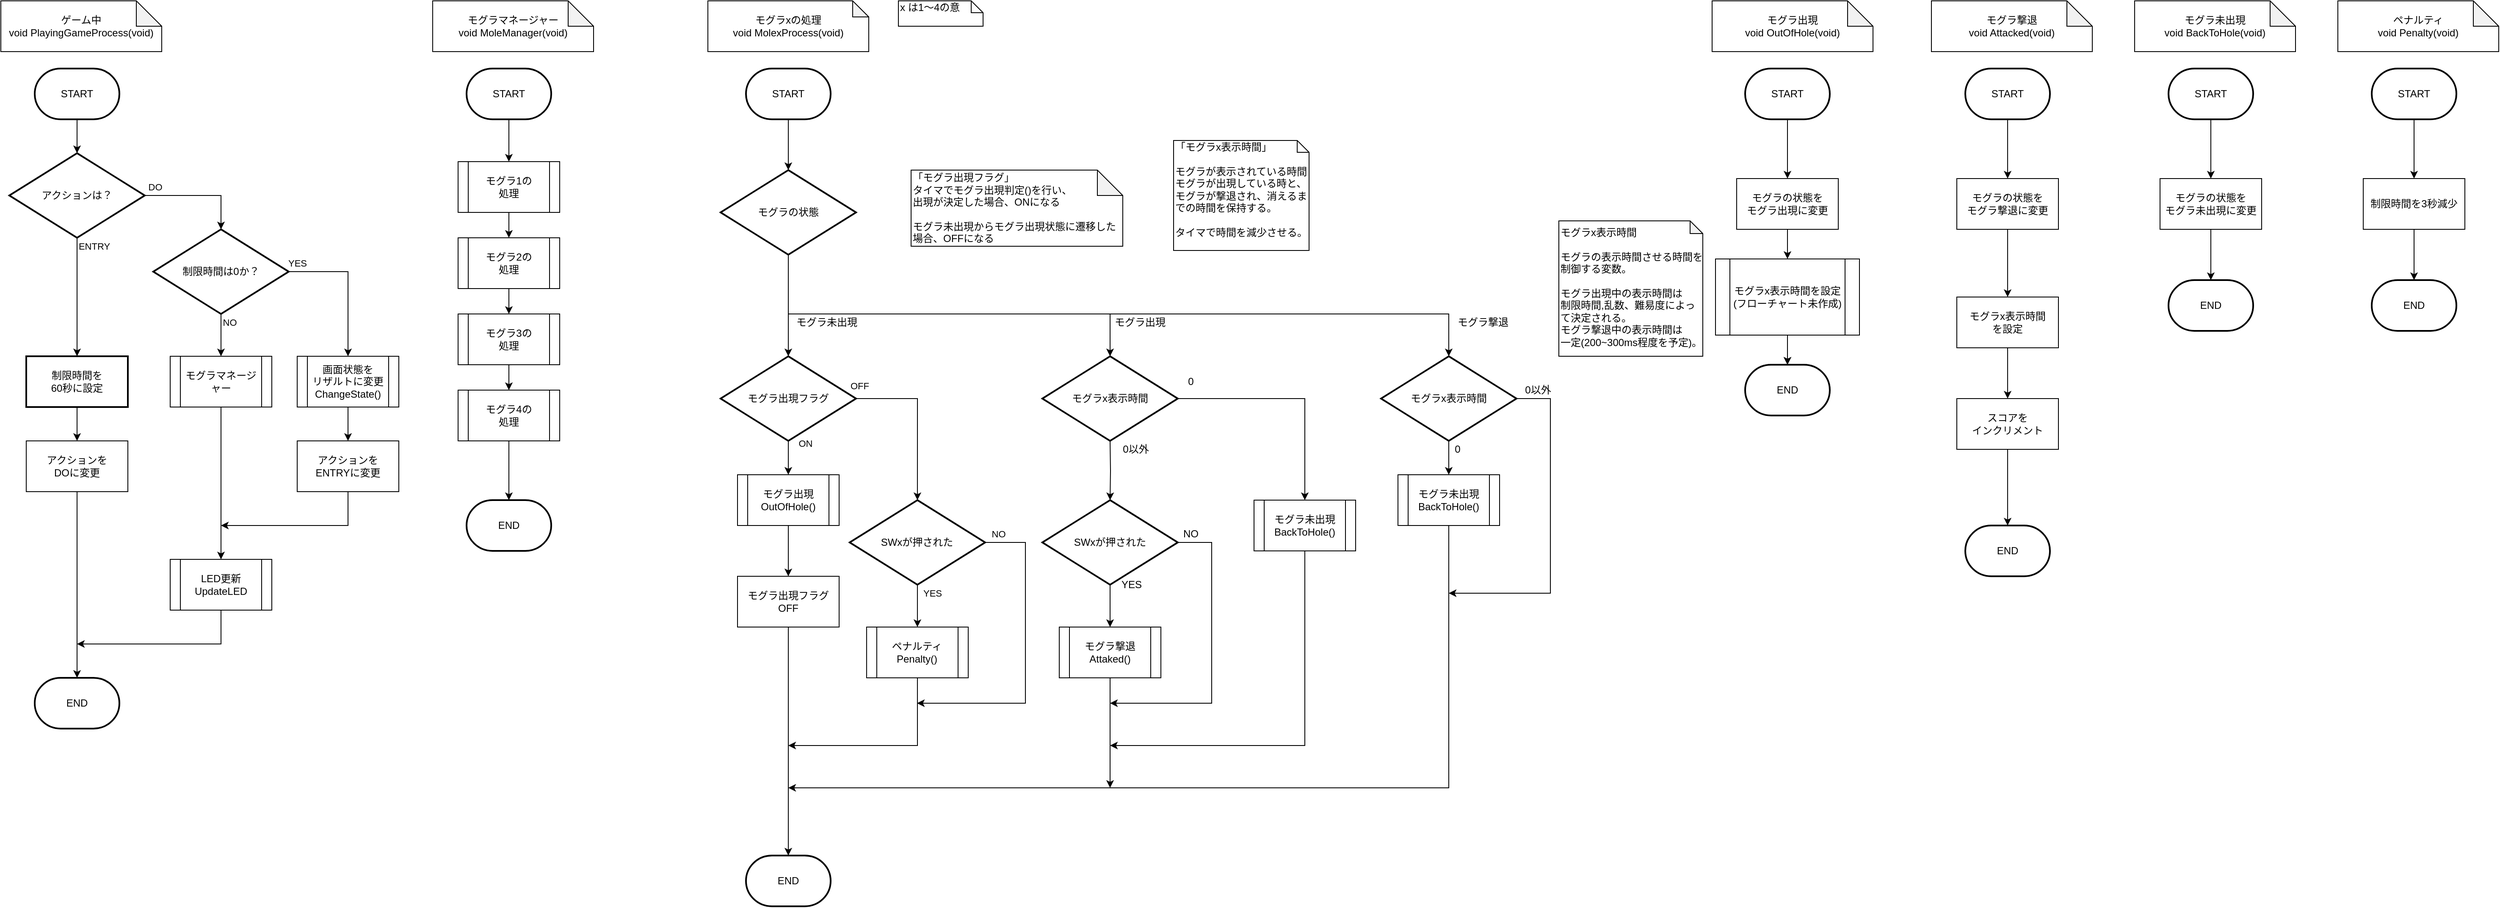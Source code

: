 <mxfile version="13.5.1" type="device"><diagram id="Jz8WmNW_6wW-UNlngzUz" name="ゲーム中"><mxGraphModel dx="-954" dy="813" grid="1" gridSize="10" guides="1" tooltips="1" connect="1" arrows="1" fold="1" page="1" pageScale="1" pageWidth="827" pageHeight="1169" math="0" shadow="0"><root><mxCell id="Q7MPXE8KZ0n_nUwNNOOu-0"/><mxCell id="Q7MPXE8KZ0n_nUwNNOOu-1" parent="Q7MPXE8KZ0n_nUwNNOOu-0"/><mxCell id="7_BqUnXYBB3FBYRpKS5u-1" value="" style="edgeStyle=orthogonalEdgeStyle;rounded=0;orthogonalLoop=1;jettySize=auto;html=1;" parent="Q7MPXE8KZ0n_nUwNNOOu-1" source="Q7MPXE8KZ0n_nUwNNOOu-24" target="7_BqUnXYBB3FBYRpKS5u-0" edge="1"><mxGeometry relative="1" as="geometry"/></mxCell><mxCell id="Q7MPXE8KZ0n_nUwNNOOu-24" value="START" style="strokeWidth=2;html=1;shape=mxgraph.flowchart.terminator;whiteSpace=wrap;" parent="Q7MPXE8KZ0n_nUwNNOOu-1" vertex="1"><mxGeometry x="1750" y="120" width="100" height="60" as="geometry"/></mxCell><mxCell id="Q7MPXE8KZ0n_nUwNNOOu-25" value="ゲーム中&lt;br&gt;void PlayingGameProcess(void)" style="shape=note;whiteSpace=wrap;html=1;backgroundOutline=1;darkOpacity=0.05;" parent="Q7MPXE8KZ0n_nUwNNOOu-1" vertex="1"><mxGeometry x="1710" y="40" width="190" height="60" as="geometry"/></mxCell><mxCell id="XBKS3qyjxIiqrRmQDGRX-25" value="" style="edgeStyle=orthogonalEdgeStyle;rounded=0;orthogonalLoop=1;jettySize=auto;html=1;entryX=0.5;entryY=0;entryDx=0;entryDy=0;" parent="Q7MPXE8KZ0n_nUwNNOOu-1" source="XBKS3qyjxIiqrRmQDGRX-26" target="YvwMjo3EJFTn87aiYlOW-14" edge="1"><mxGeometry relative="1" as="geometry"><mxPoint x="2310" y="240" as="targetPoint"/></mxGeometry></mxCell><mxCell id="XBKS3qyjxIiqrRmQDGRX-26" value="START" style="strokeWidth=2;html=1;shape=mxgraph.flowchart.terminator;whiteSpace=wrap;" parent="Q7MPXE8KZ0n_nUwNNOOu-1" vertex="1"><mxGeometry x="2260" y="120" width="100" height="60" as="geometry"/></mxCell><mxCell id="XBKS3qyjxIiqrRmQDGRX-27" value="モグラマネージャー&lt;br&gt;void MoleManager(void)" style="shape=note;whiteSpace=wrap;html=1;backgroundOutline=1;darkOpacity=0.05;" parent="Q7MPXE8KZ0n_nUwNNOOu-1" vertex="1"><mxGeometry x="2220" y="40" width="190" height="60" as="geometry"/></mxCell><mxCell id="XBKS3qyjxIiqrRmQDGRX-62" value="" style="edgeStyle=orthogonalEdgeStyle;rounded=0;orthogonalLoop=1;jettySize=auto;html=1;entryX=0.5;entryY=0;entryDx=0;entryDy=0;entryPerimeter=0;" parent="Q7MPXE8KZ0n_nUwNNOOu-1" source="XBKS3qyjxIiqrRmQDGRX-63" edge="1"><mxGeometry relative="1" as="geometry"><mxPoint x="2640" y="240" as="targetPoint"/></mxGeometry></mxCell><mxCell id="XBKS3qyjxIiqrRmQDGRX-63" value="START" style="strokeWidth=2;html=1;shape=mxgraph.flowchart.terminator;whiteSpace=wrap;" parent="Q7MPXE8KZ0n_nUwNNOOu-1" vertex="1"><mxGeometry x="2590" y="120" width="100" height="60" as="geometry"/></mxCell><mxCell id="XBKS3qyjxIiqrRmQDGRX-64" value="モグラxの処理&lt;br&gt;void MolexProcess(void)" style="shape=note;whiteSpace=wrap;html=1;backgroundOutline=1;darkOpacity=0.05;size=19;" parent="Q7MPXE8KZ0n_nUwNNOOu-1" vertex="1"><mxGeometry x="2545" y="40" width="190" height="60" as="geometry"/></mxCell><mxCell id="XBKS3qyjxIiqrRmQDGRX-68" value="x は1～4の意" style="shape=note;whiteSpace=wrap;html=1;size=14;verticalAlign=top;align=left;spacingTop=-6;" parent="Q7MPXE8KZ0n_nUwNNOOu-1" vertex="1"><mxGeometry x="2770" y="40" width="100" height="30" as="geometry"/></mxCell><mxCell id="XBKS3qyjxIiqrRmQDGRX-71" value="" style="edgeStyle=orthogonalEdgeStyle;rounded=0;orthogonalLoop=1;jettySize=auto;html=1;entryX=0.5;entryY=0;entryDx=0;entryDy=0;entryPerimeter=0;" parent="Q7MPXE8KZ0n_nUwNNOOu-1" source="XBKS3qyjxIiqrRmQDGRX-69" target="XBKS3qyjxIiqrRmQDGRX-90" edge="1"><mxGeometry relative="1" as="geometry"><mxPoint x="2640" y="450" as="targetPoint"/></mxGeometry></mxCell><mxCell id="XBKS3qyjxIiqrRmQDGRX-75" style="edgeStyle=orthogonalEdgeStyle;rounded=0;orthogonalLoop=1;jettySize=auto;html=1;entryX=0.5;entryY=0;entryDx=0;entryDy=0;entryPerimeter=0;" parent="Q7MPXE8KZ0n_nUwNNOOu-1" source="XBKS3qyjxIiqrRmQDGRX-69" target="YvwMjo3EJFTn87aiYlOW-59" edge="1"><mxGeometry relative="1" as="geometry"><mxPoint x="2870.059" y="460" as="targetPoint"/><Array as="points"><mxPoint x="2640" y="410"/><mxPoint x="3020" y="410"/></Array></mxGeometry></mxCell><mxCell id="XBKS3qyjxIiqrRmQDGRX-76" style="edgeStyle=orthogonalEdgeStyle;rounded=0;orthogonalLoop=1;jettySize=auto;html=1;entryX=0.5;entryY=0;entryDx=0;entryDy=0;entryPerimeter=0;" parent="Q7MPXE8KZ0n_nUwNNOOu-1" source="XBKS3qyjxIiqrRmQDGRX-77" target="YvwMjo3EJFTn87aiYlOW-68" edge="1"><mxGeometry relative="1" as="geometry"><mxPoint x="3430" y="450" as="targetPoint"/><Array as="points"><mxPoint x="2640" y="410"/><mxPoint x="3420" y="410"/></Array></mxGeometry></mxCell><mxCell id="XBKS3qyjxIiqrRmQDGRX-69" value="モグラの状態" style="strokeWidth=2;html=1;shape=mxgraph.flowchart.decision;whiteSpace=wrap;" parent="Q7MPXE8KZ0n_nUwNNOOu-1" vertex="1"><mxGeometry x="2560" y="240" width="160" height="100" as="geometry"/></mxCell><mxCell id="XBKS3qyjxIiqrRmQDGRX-72" value="モグラ未出現" style="text;html=1;align=center;verticalAlign=middle;resizable=0;points=[];autosize=1;" parent="Q7MPXE8KZ0n_nUwNNOOu-1" vertex="1"><mxGeometry x="2640" y="410" width="90" height="20" as="geometry"/></mxCell><mxCell id="XBKS3qyjxIiqrRmQDGRX-78" value="モグラ撃退" style="text;html=1;align=center;verticalAlign=middle;resizable=0;points=[];autosize=1;" parent="Q7MPXE8KZ0n_nUwNNOOu-1" vertex="1"><mxGeometry x="3420" y="410" width="80" height="20" as="geometry"/></mxCell><mxCell id="XBKS3qyjxIiqrRmQDGRX-87" value="ON" style="edgeStyle=orthogonalEdgeStyle;rounded=0;orthogonalLoop=1;jettySize=auto;html=1;entryX=0.5;entryY=0;entryDx=0;entryDy=0;entryPerimeter=0;" parent="Q7MPXE8KZ0n_nUwNNOOu-1" source="XBKS3qyjxIiqrRmQDGRX-90" target="5afEpfbvK2T7NX697ups-1" edge="1"><mxGeometry x="-0.857" y="20" relative="1" as="geometry"><mxPoint x="2640" y="660" as="targetPoint"/><mxPoint as="offset"/></mxGeometry></mxCell><mxCell id="-jEkB6ssJR2IRtmka-K7-5" value="OFF" style="edgeStyle=orthogonalEdgeStyle;rounded=0;orthogonalLoop=1;jettySize=auto;html=1;exitX=1;exitY=0.5;exitDx=0;exitDy=0;exitPerimeter=0;entryX=0.5;entryY=0;entryDx=0;entryDy=0;entryPerimeter=0;" parent="Q7MPXE8KZ0n_nUwNNOOu-1" source="XBKS3qyjxIiqrRmQDGRX-90" target="hDexDWdVVgzNnAHlWKzW-16" edge="1"><mxGeometry x="-0.956" y="15" relative="1" as="geometry"><mxPoint x="2792.47" y="632.5" as="targetPoint"/><Array as="points"><mxPoint x="2792" y="510"/></Array><mxPoint as="offset"/></mxGeometry></mxCell><mxCell id="XBKS3qyjxIiqrRmQDGRX-90" value="モグラ出現フラグ" style="strokeWidth=2;html=1;shape=mxgraph.flowchart.decision;whiteSpace=wrap;" parent="Q7MPXE8KZ0n_nUwNNOOu-1" vertex="1"><mxGeometry x="2560" y="460" width="160" height="100" as="geometry"/></mxCell><mxCell id="XBKS3qyjxIiqrRmQDGRX-101" value="「モグラ出現フラグ」&lt;br&gt;タイマでモグラ出現判定()を行い、&lt;br&gt;出現が決定した場合、ONになる&lt;br&gt;&lt;br&gt;モグラ未出現からモグラ出現状態に遷移した場合、OFFになる" style="shape=note;whiteSpace=wrap;html=1;backgroundOutline=1;darkOpacity=0.05;align=left;" parent="Q7MPXE8KZ0n_nUwNNOOu-1" vertex="1"><mxGeometry x="2785" y="240" width="250" height="90" as="geometry"/></mxCell><mxCell id="-jEkB6ssJR2IRtmka-K7-3" value="END" style="strokeWidth=2;html=1;shape=mxgraph.flowchart.terminator;whiteSpace=wrap;" parent="Q7MPXE8KZ0n_nUwNNOOu-1" vertex="1"><mxGeometry x="2590" y="1050" width="100" height="60" as="geometry"/></mxCell><mxCell id="-jEkB6ssJR2IRtmka-K7-10" style="edgeStyle=orthogonalEdgeStyle;rounded=0;orthogonalLoop=1;jettySize=auto;html=1;entryX=0.5;entryY=0;entryDx=0;entryDy=0;entryPerimeter=0;exitX=0.5;exitY=1;exitDx=0;exitDy=0;" parent="Q7MPXE8KZ0n_nUwNNOOu-1" source="5afEpfbvK2T7NX697ups-2" target="-jEkB6ssJR2IRtmka-K7-3" edge="1"><mxGeometry relative="1" as="geometry"><mxPoint x="2640" y="840.0" as="sourcePoint"/></mxGeometry></mxCell><mxCell id="YvwMjo3EJFTn87aiYlOW-13" value="" style="edgeStyle=orthogonalEdgeStyle;rounded=0;orthogonalLoop=1;jettySize=auto;html=1;" parent="Q7MPXE8KZ0n_nUwNNOOu-1" source="YvwMjo3EJFTn87aiYlOW-14" target="YvwMjo3EJFTn87aiYlOW-16" edge="1"><mxGeometry relative="1" as="geometry"/></mxCell><mxCell id="YvwMjo3EJFTn87aiYlOW-14" value="モグラ1の&lt;br&gt;処理" style="shape=process;whiteSpace=wrap;html=1;backgroundOutline=1;" parent="Q7MPXE8KZ0n_nUwNNOOu-1" vertex="1"><mxGeometry x="2250" y="230" width="120" height="60" as="geometry"/></mxCell><mxCell id="YvwMjo3EJFTn87aiYlOW-15" value="" style="edgeStyle=orthogonalEdgeStyle;rounded=0;orthogonalLoop=1;jettySize=auto;html=1;" parent="Q7MPXE8KZ0n_nUwNNOOu-1" source="YvwMjo3EJFTn87aiYlOW-16" target="YvwMjo3EJFTn87aiYlOW-18" edge="1"><mxGeometry relative="1" as="geometry"/></mxCell><mxCell id="YvwMjo3EJFTn87aiYlOW-16" value="モグラ2の&lt;br&gt;処理" style="shape=process;whiteSpace=wrap;html=1;backgroundOutline=1;" parent="Q7MPXE8KZ0n_nUwNNOOu-1" vertex="1"><mxGeometry x="2250" y="320" width="120" height="60" as="geometry"/></mxCell><mxCell id="YvwMjo3EJFTn87aiYlOW-17" value="" style="edgeStyle=orthogonalEdgeStyle;rounded=0;orthogonalLoop=1;jettySize=auto;html=1;" parent="Q7MPXE8KZ0n_nUwNNOOu-1" source="YvwMjo3EJFTn87aiYlOW-18" target="YvwMjo3EJFTn87aiYlOW-20" edge="1"><mxGeometry relative="1" as="geometry"/></mxCell><mxCell id="YvwMjo3EJFTn87aiYlOW-18" value="モグラ3の&lt;br&gt;処理" style="shape=process;whiteSpace=wrap;html=1;backgroundOutline=1;" parent="Q7MPXE8KZ0n_nUwNNOOu-1" vertex="1"><mxGeometry x="2250" y="410" width="120" height="60" as="geometry"/></mxCell><mxCell id="YvwMjo3EJFTn87aiYlOW-19" value="" style="edgeStyle=orthogonalEdgeStyle;rounded=0;orthogonalLoop=1;jettySize=auto;html=1;entryX=0.5;entryY=0;entryDx=0;entryDy=0;entryPerimeter=0;" parent="Q7MPXE8KZ0n_nUwNNOOu-1" source="YvwMjo3EJFTn87aiYlOW-20" edge="1"><mxGeometry relative="1" as="geometry"><mxPoint x="2310" y="630" as="targetPoint"/></mxGeometry></mxCell><mxCell id="YvwMjo3EJFTn87aiYlOW-20" value="モグラ4の&lt;br&gt;処理" style="shape=process;whiteSpace=wrap;html=1;backgroundOutline=1;" parent="Q7MPXE8KZ0n_nUwNNOOu-1" vertex="1"><mxGeometry x="2250" y="500" width="120" height="60" as="geometry"/></mxCell><mxCell id="YvwMjo3EJFTn87aiYlOW-21" value="END" style="strokeWidth=2;html=1;shape=mxgraph.flowchart.terminator;whiteSpace=wrap;" parent="Q7MPXE8KZ0n_nUwNNOOu-1" vertex="1"><mxGeometry x="2260" y="630" width="100" height="60" as="geometry"/></mxCell><mxCell id="YvwMjo3EJFTn87aiYlOW-50" value="" style="edgeStyle=orthogonalEdgeStyle;rounded=0;orthogonalLoop=1;jettySize=auto;html=1;" parent="Q7MPXE8KZ0n_nUwNNOOu-1" target="YvwMjo3EJFTn87aiYlOW-53" edge="1"><mxGeometry relative="1" as="geometry"><mxPoint x="3020" y="560" as="sourcePoint"/></mxGeometry></mxCell><mxCell id="YvwMjo3EJFTn87aiYlOW-51" value="" style="edgeStyle=orthogonalEdgeStyle;rounded=0;orthogonalLoop=1;jettySize=auto;html=1;" parent="Q7MPXE8KZ0n_nUwNNOOu-1" source="YvwMjo3EJFTn87aiYlOW-53" target="5afEpfbvK2T7NX697ups-4" edge="1"><mxGeometry relative="1" as="geometry"><mxPoint x="3020" y="780.0" as="targetPoint"/></mxGeometry></mxCell><mxCell id="YvwMjo3EJFTn87aiYlOW-52" style="edgeStyle=orthogonalEdgeStyle;rounded=0;orthogonalLoop=1;jettySize=auto;html=1;" parent="Q7MPXE8KZ0n_nUwNNOOu-1" source="YvwMjo3EJFTn87aiYlOW-53" edge="1"><mxGeometry relative="1" as="geometry"><mxPoint x="3020" y="870" as="targetPoint"/><Array as="points"><mxPoint x="3140" y="680"/><mxPoint x="3140" y="870"/></Array></mxGeometry></mxCell><mxCell id="YvwMjo3EJFTn87aiYlOW-53" value="SWxが押された" style="strokeWidth=2;html=1;shape=mxgraph.flowchart.decision;whiteSpace=wrap;" parent="Q7MPXE8KZ0n_nUwNNOOu-1" vertex="1"><mxGeometry x="2940" y="630" width="160" height="100" as="geometry"/></mxCell><mxCell id="YvwMjo3EJFTn87aiYlOW-54" value="" style="edgeStyle=orthogonalEdgeStyle;rounded=0;orthogonalLoop=1;jettySize=auto;html=1;exitX=0.5;exitY=1;exitDx=0;exitDy=0;" parent="Q7MPXE8KZ0n_nUwNNOOu-1" source="5afEpfbvK2T7NX697ups-4" edge="1"><mxGeometry relative="1" as="geometry"><mxPoint x="3020" y="970" as="targetPoint"/><Array as="points"/><mxPoint x="3020" y="840.0" as="sourcePoint"/></mxGeometry></mxCell><mxCell id="YvwMjo3EJFTn87aiYlOW-56" value="YES" style="text;html=1;align=center;verticalAlign=middle;resizable=0;points=[];autosize=1;" parent="Q7MPXE8KZ0n_nUwNNOOu-1" vertex="1"><mxGeometry x="3025" y="720" width="40" height="20" as="geometry"/></mxCell><mxCell id="YvwMjo3EJFTn87aiYlOW-57" value="NO" style="text;html=1;align=center;verticalAlign=middle;resizable=0;points=[];autosize=1;" parent="Q7MPXE8KZ0n_nUwNNOOu-1" vertex="1"><mxGeometry x="3100" y="660" width="30" height="20" as="geometry"/></mxCell><mxCell id="YvwMjo3EJFTn87aiYlOW-58" value="" style="edgeStyle=orthogonalEdgeStyle;rounded=0;orthogonalLoop=1;jettySize=auto;html=1;" parent="Q7MPXE8KZ0n_nUwNNOOu-1" source="YvwMjo3EJFTn87aiYlOW-59" target="HgQsBDOgX_IG73dbd0an-0" edge="1"><mxGeometry relative="1" as="geometry"><mxPoint x="3255" y="750" as="targetPoint"/></mxGeometry></mxCell><mxCell id="YvwMjo3EJFTn87aiYlOW-59" value="モグラx表示時間" style="strokeWidth=2;html=1;shape=mxgraph.flowchart.decision;whiteSpace=wrap;" parent="Q7MPXE8KZ0n_nUwNNOOu-1" vertex="1"><mxGeometry x="2940" y="460" width="160" height="100" as="geometry"/></mxCell><mxCell id="YvwMjo3EJFTn87aiYlOW-60" value="0以外" style="text;html=1;align=center;verticalAlign=middle;resizable=0;points=[];autosize=1;" parent="Q7MPXE8KZ0n_nUwNNOOu-1" vertex="1"><mxGeometry x="3025" y="560" width="50" height="20" as="geometry"/></mxCell><mxCell id="YvwMjo3EJFTn87aiYlOW-61" value="0" style="text;html=1;align=center;verticalAlign=middle;resizable=0;points=[];autosize=1;" parent="Q7MPXE8KZ0n_nUwNNOOu-1" vertex="1"><mxGeometry x="3105" y="480" width="20" height="20" as="geometry"/></mxCell><mxCell id="YvwMjo3EJFTn87aiYlOW-62" style="edgeStyle=orthogonalEdgeStyle;rounded=0;orthogonalLoop=1;jettySize=auto;html=1;exitX=0.5;exitY=1;exitDx=0;exitDy=0;" parent="Q7MPXE8KZ0n_nUwNNOOu-1" source="HgQsBDOgX_IG73dbd0an-0" edge="1"><mxGeometry relative="1" as="geometry"><mxPoint x="3020" y="920" as="targetPoint"/><Array as="points"><mxPoint x="3250" y="920"/></Array><mxPoint x="3255" y="840.0" as="sourcePoint"/></mxGeometry></mxCell><mxCell id="YvwMjo3EJFTn87aiYlOW-65" value="" style="edgeStyle=orthogonalEdgeStyle;rounded=0;orthogonalLoop=1;jettySize=auto;html=1;exitX=0.5;exitY=1;exitDx=0;exitDy=0;" parent="Q7MPXE8KZ0n_nUwNNOOu-1" source="HgQsBDOgX_IG73dbd0an-1" edge="1"><mxGeometry relative="1" as="geometry"><mxPoint x="2640" y="970" as="targetPoint"/><mxPoint x="3420" y="840.0" as="sourcePoint"/><Array as="points"><mxPoint x="3420" y="970"/></Array></mxGeometry></mxCell><mxCell id="YvwMjo3EJFTn87aiYlOW-67" style="edgeStyle=orthogonalEdgeStyle;rounded=0;orthogonalLoop=1;jettySize=auto;html=1;entryX=0.5;entryY=0;entryDx=0;entryDy=0;" parent="Q7MPXE8KZ0n_nUwNNOOu-1" source="YvwMjo3EJFTn87aiYlOW-68" target="HgQsBDOgX_IG73dbd0an-1" edge="1"><mxGeometry relative="1" as="geometry"><mxPoint x="3420" y="780.0" as="targetPoint"/><Array as="points"/></mxGeometry></mxCell><mxCell id="YvwMjo3EJFTn87aiYlOW-75" value="" style="edgeStyle=orthogonalEdgeStyle;rounded=0;orthogonalLoop=1;jettySize=auto;html=1;" parent="Q7MPXE8KZ0n_nUwNNOOu-1" source="YvwMjo3EJFTn87aiYlOW-68" edge="1"><mxGeometry relative="1" as="geometry"><mxPoint x="3420" y="740" as="targetPoint"/><Array as="points"><mxPoint x="3540" y="510"/><mxPoint x="3540" y="740"/></Array></mxGeometry></mxCell><mxCell id="YvwMjo3EJFTn87aiYlOW-68" value="モグラx表示時間" style="strokeWidth=2;html=1;shape=mxgraph.flowchart.decision;whiteSpace=wrap;" parent="Q7MPXE8KZ0n_nUwNNOOu-1" vertex="1"><mxGeometry x="3340" y="460" width="160" height="100" as="geometry"/></mxCell><mxCell id="YvwMjo3EJFTn87aiYlOW-69" value="0以外" style="text;html=1;align=center;verticalAlign=middle;resizable=0;points=[];autosize=1;" parent="Q7MPXE8KZ0n_nUwNNOOu-1" vertex="1"><mxGeometry x="3500" y="490" width="50" height="20" as="geometry"/></mxCell><mxCell id="YvwMjo3EJFTn87aiYlOW-70" value="0" style="text;html=1;align=center;verticalAlign=middle;resizable=0;points=[];autosize=1;" parent="Q7MPXE8KZ0n_nUwNNOOu-1" vertex="1"><mxGeometry x="3420" y="560" width="20" height="20" as="geometry"/></mxCell><mxCell id="XBKS3qyjxIiqrRmQDGRX-77" value="モグラ出現" style="text;html=1;align=center;verticalAlign=middle;resizable=0;points=[];autosize=1;" parent="Q7MPXE8KZ0n_nUwNNOOu-1" vertex="1"><mxGeometry x="3015" y="410" width="80" height="20" as="geometry"/></mxCell><mxCell id="YvwMjo3EJFTn87aiYlOW-76" value="「モグラx表示時間」&lt;br&gt;&lt;br&gt;モグラが表示されている時間&lt;br&gt;モグラが出現している時と、モグラが撃退され、消えるまでの時間を保持する。&lt;br&gt;&lt;br&gt;タイマで時間を減少させる。" style="shape=note;whiteSpace=wrap;html=1;size=14;verticalAlign=top;align=left;spacingTop=-6;" parent="Q7MPXE8KZ0n_nUwNNOOu-1" vertex="1"><mxGeometry x="3095" y="205" width="160" height="130" as="geometry"/></mxCell><mxCell id="v0yPz3ccb2hcA-fmV-FY-0" value="END" style="strokeWidth=2;html=1;shape=mxgraph.flowchart.terminator;whiteSpace=wrap;" parent="Q7MPXE8KZ0n_nUwNNOOu-1" vertex="1"><mxGeometry x="1750" y="840" width="100" height="60" as="geometry"/></mxCell><mxCell id="5afEpfbvK2T7NX697ups-3" value="" style="edgeStyle=orthogonalEdgeStyle;rounded=0;orthogonalLoop=1;jettySize=auto;html=1;" parent="Q7MPXE8KZ0n_nUwNNOOu-1" source="5afEpfbvK2T7NX697ups-1" target="5afEpfbvK2T7NX697ups-2" edge="1"><mxGeometry relative="1" as="geometry"/></mxCell><mxCell id="5afEpfbvK2T7NX697ups-1" value="モグラ出現&lt;br&gt;OutOfHole()" style="shape=process;whiteSpace=wrap;html=1;backgroundOutline=1;" parent="Q7MPXE8KZ0n_nUwNNOOu-1" vertex="1"><mxGeometry x="2580" y="600" width="120" height="60" as="geometry"/></mxCell><mxCell id="5afEpfbvK2T7NX697ups-2" value="モグラ出現フラグ&lt;br&gt;OFF" style="whiteSpace=wrap;html=1;" parent="Q7MPXE8KZ0n_nUwNNOOu-1" vertex="1"><mxGeometry x="2580" y="720" width="120" height="60" as="geometry"/></mxCell><mxCell id="5afEpfbvK2T7NX697ups-4" value="モグラ撃退&lt;br&gt;Attaked()" style="shape=process;whiteSpace=wrap;html=1;backgroundOutline=1;" parent="Q7MPXE8KZ0n_nUwNNOOu-1" vertex="1"><mxGeometry x="2960" y="780.0" width="120" height="60" as="geometry"/></mxCell><mxCell id="HgQsBDOgX_IG73dbd0an-0" value="モグラ未出現&lt;br&gt;BackToHole()" style="shape=process;whiteSpace=wrap;html=1;backgroundOutline=1;" parent="Q7MPXE8KZ0n_nUwNNOOu-1" vertex="1"><mxGeometry x="3190" y="630" width="120" height="60" as="geometry"/></mxCell><mxCell id="HgQsBDOgX_IG73dbd0an-1" value="モグラ未出現&lt;br&gt;BackToHole()" style="shape=process;whiteSpace=wrap;html=1;backgroundOutline=1;" parent="Q7MPXE8KZ0n_nUwNNOOu-1" vertex="1"><mxGeometry x="3360" y="600.0" width="120" height="60" as="geometry"/></mxCell><mxCell id="hDexDWdVVgzNnAHlWKzW-11" value="YES" style="edgeStyle=orthogonalEdgeStyle;rounded=0;orthogonalLoop=1;jettySize=auto;html=1;entryX=0.5;entryY=0;entryDx=0;entryDy=0;exitX=0.5;exitY=1;exitDx=0;exitDy=0;exitPerimeter=0;" parent="Q7MPXE8KZ0n_nUwNNOOu-1" source="hDexDWdVVgzNnAHlWKzW-16" target="hDexDWdVVgzNnAHlWKzW-15" edge="1"><mxGeometry x="-0.6" y="18" relative="1" as="geometry"><mxPoint x="2782.47" y="850.03" as="targetPoint"/><mxPoint as="offset"/><mxPoint x="2782.47" y="760.03" as="sourcePoint"/></mxGeometry></mxCell><mxCell id="hDexDWdVVgzNnAHlWKzW-12" value="NO" style="edgeStyle=orthogonalEdgeStyle;rounded=0;orthogonalLoop=1;jettySize=auto;html=1;exitX=1;exitY=0.5;exitDx=0;exitDy=0;exitPerimeter=0;" parent="Q7MPXE8KZ0n_nUwNNOOu-1" source="hDexDWdVVgzNnAHlWKzW-16" edge="1"><mxGeometry x="-0.916" y="10" relative="1" as="geometry"><mxPoint x="2792" y="870" as="targetPoint"/><Array as="points"><mxPoint x="2920" y="680"/><mxPoint x="2920" y="870"/></Array><mxPoint x="2862.47" y="730.03" as="sourcePoint"/><mxPoint as="offset"/></mxGeometry></mxCell><mxCell id="hDexDWdVVgzNnAHlWKzW-14" value="" style="edgeStyle=orthogonalEdgeStyle;rounded=0;orthogonalLoop=1;jettySize=auto;html=1;exitX=0.5;exitY=1;exitDx=0;exitDy=0;" parent="Q7MPXE8KZ0n_nUwNNOOu-1" source="hDexDWdVVgzNnAHlWKzW-15" edge="1"><mxGeometry relative="1" as="geometry"><mxPoint x="2640" y="920" as="targetPoint"/><Array as="points"><mxPoint x="2793" y="920"/></Array><mxPoint x="2782.47" y="910.03" as="sourcePoint"/></mxGeometry></mxCell><mxCell id="hDexDWdVVgzNnAHlWKzW-15" value="ペナルティ&lt;br&gt;Penalty()" style="shape=process;whiteSpace=wrap;html=1;backgroundOutline=1;" parent="Q7MPXE8KZ0n_nUwNNOOu-1" vertex="1"><mxGeometry x="2732.47" y="780" width="120" height="60" as="geometry"/></mxCell><mxCell id="hDexDWdVVgzNnAHlWKzW-16" value="SWxが押された" style="strokeWidth=2;html=1;shape=mxgraph.flowchart.decision;whiteSpace=wrap;" parent="Q7MPXE8KZ0n_nUwNNOOu-1" vertex="1"><mxGeometry x="2712.47" y="630" width="160" height="100" as="geometry"/></mxCell><mxCell id="hDexDWdVVgzNnAHlWKzW-17" value="モグラ出現&lt;br&gt;void OutOfHole(void)" style="shape=note;whiteSpace=wrap;html=1;backgroundOutline=1;darkOpacity=0.05;" parent="Q7MPXE8KZ0n_nUwNNOOu-1" vertex="1"><mxGeometry x="3731" y="40" width="190" height="60" as="geometry"/></mxCell><mxCell id="hDexDWdVVgzNnAHlWKzW-19" value="START" style="strokeWidth=2;html=1;shape=mxgraph.flowchart.terminator;whiteSpace=wrap;" parent="Q7MPXE8KZ0n_nUwNNOOu-1" vertex="1"><mxGeometry x="3770" y="120" width="100" height="60" as="geometry"/></mxCell><mxCell id="hDexDWdVVgzNnAHlWKzW-25" value="END" style="strokeWidth=2;html=1;shape=mxgraph.flowchart.terminator;whiteSpace=wrap;" parent="Q7MPXE8KZ0n_nUwNNOOu-1" vertex="1"><mxGeometry x="3770" y="470" width="100" height="60" as="geometry"/></mxCell><mxCell id="hDexDWdVVgzNnAHlWKzW-27" value="" style="edgeStyle=orthogonalEdgeStyle;rounded=0;orthogonalLoop=1;jettySize=auto;html=1;exitX=0.5;exitY=1;exitDx=0;exitDy=0;exitPerimeter=0;" parent="Q7MPXE8KZ0n_nUwNNOOu-1" source="hDexDWdVVgzNnAHlWKzW-19" target="hDexDWdVVgzNnAHlWKzW-29" edge="1"><mxGeometry relative="1" as="geometry"><mxPoint x="3820" y="190" as="sourcePoint"/></mxGeometry></mxCell><mxCell id="hDexDWdVVgzNnAHlWKzW-31" value="" style="edgeStyle=orthogonalEdgeStyle;rounded=0;orthogonalLoop=1;jettySize=auto;html=1;entryX=0.5;entryY=0;entryDx=0;entryDy=0;" parent="Q7MPXE8KZ0n_nUwNNOOu-1" source="hDexDWdVVgzNnAHlWKzW-29" target="NdsDYmvDbPvgK99Zlp1B-0" edge="1"><mxGeometry relative="1" as="geometry"><mxPoint x="3820" y="360" as="targetPoint"/></mxGeometry></mxCell><mxCell id="hDexDWdVVgzNnAHlWKzW-29" value="モグラの状態を&lt;br&gt;モグラ出現に変更" style="whiteSpace=wrap;html=1;" parent="Q7MPXE8KZ0n_nUwNNOOu-1" vertex="1"><mxGeometry x="3760" y="250" width="120" height="60" as="geometry"/></mxCell><mxCell id="8yJMYZHsQIbWXge4oW2w-4" value="" style="edgeStyle=orthogonalEdgeStyle;rounded=0;orthogonalLoop=1;jettySize=auto;html=1;" parent="Q7MPXE8KZ0n_nUwNNOOu-1" edge="1"><mxGeometry relative="1" as="geometry"><mxPoint x="3820" y="420" as="sourcePoint"/><mxPoint x="3820" y="470" as="targetPoint"/></mxGeometry></mxCell><mxCell id="8yJMYZHsQIbWXge4oW2w-7" value="モグラ撃退&lt;br&gt;void Attacked(void)" style="shape=note;whiteSpace=wrap;html=1;backgroundOutline=1;darkOpacity=0.05;" parent="Q7MPXE8KZ0n_nUwNNOOu-1" vertex="1"><mxGeometry x="3990" y="40" width="190" height="60" as="geometry"/></mxCell><mxCell id="8yJMYZHsQIbWXge4oW2w-8" value="START" style="strokeWidth=2;html=1;shape=mxgraph.flowchart.terminator;whiteSpace=wrap;" parent="Q7MPXE8KZ0n_nUwNNOOu-1" vertex="1"><mxGeometry x="4030" y="120" width="100" height="60" as="geometry"/></mxCell><mxCell id="8yJMYZHsQIbWXge4oW2w-10" value="" style="edgeStyle=orthogonalEdgeStyle;rounded=0;orthogonalLoop=1;jettySize=auto;html=1;exitX=0.5;exitY=1;exitDx=0;exitDy=0;exitPerimeter=0;" parent="Q7MPXE8KZ0n_nUwNNOOu-1" source="8yJMYZHsQIbWXge4oW2w-8" target="8yJMYZHsQIbWXge4oW2w-12" edge="1"><mxGeometry relative="1" as="geometry"><mxPoint x="4080" y="190" as="sourcePoint"/></mxGeometry></mxCell><mxCell id="8yJMYZHsQIbWXge4oW2w-19" value="" style="edgeStyle=orthogonalEdgeStyle;rounded=0;orthogonalLoop=1;jettySize=auto;html=1;" parent="Q7MPXE8KZ0n_nUwNNOOu-1" source="8yJMYZHsQIbWXge4oW2w-12" target="8yJMYZHsQIbWXge4oW2w-18" edge="1"><mxGeometry relative="1" as="geometry"/></mxCell><mxCell id="8yJMYZHsQIbWXge4oW2w-12" value="モグラの状態を&lt;br&gt;モグラ撃退に変更" style="whiteSpace=wrap;html=1;" parent="Q7MPXE8KZ0n_nUwNNOOu-1" vertex="1"><mxGeometry x="4020" y="250" width="120" height="60" as="geometry"/></mxCell><mxCell id="8yJMYZHsQIbWXge4oW2w-17" value="" style="edgeStyle=orthogonalEdgeStyle;rounded=0;orthogonalLoop=1;jettySize=auto;html=1;" parent="Q7MPXE8KZ0n_nUwNNOOu-1" source="8yJMYZHsQIbWXge4oW2w-18" target="8yJMYZHsQIbWXge4oW2w-21" edge="1"><mxGeometry relative="1" as="geometry"><mxPoint x="4080" y="510" as="targetPoint"/></mxGeometry></mxCell><mxCell id="8yJMYZHsQIbWXge4oW2w-18" value="モグラx表示時間&lt;br&gt;を設定" style="rounded=0;whiteSpace=wrap;html=1;" parent="Q7MPXE8KZ0n_nUwNNOOu-1" vertex="1"><mxGeometry x="4020" y="390" width="120" height="60" as="geometry"/></mxCell><mxCell id="8yJMYZHsQIbWXge4oW2w-20" value="END" style="strokeWidth=2;html=1;shape=mxgraph.flowchart.terminator;whiteSpace=wrap;" parent="Q7MPXE8KZ0n_nUwNNOOu-1" vertex="1"><mxGeometry x="4030" y="660" width="100" height="60" as="geometry"/></mxCell><mxCell id="8yJMYZHsQIbWXge4oW2w-22" value="" style="edgeStyle=orthogonalEdgeStyle;rounded=0;orthogonalLoop=1;jettySize=auto;html=1;" parent="Q7MPXE8KZ0n_nUwNNOOu-1" source="8yJMYZHsQIbWXge4oW2w-21" target="8yJMYZHsQIbWXge4oW2w-20" edge="1"><mxGeometry relative="1" as="geometry"/></mxCell><mxCell id="8yJMYZHsQIbWXge4oW2w-21" value="スコアを&lt;br&gt;インクリメント" style="rounded=0;whiteSpace=wrap;html=1;" parent="Q7MPXE8KZ0n_nUwNNOOu-1" vertex="1"><mxGeometry x="4020" y="510" width="120" height="60" as="geometry"/></mxCell><mxCell id="8yJMYZHsQIbWXge4oW2w-23" value="モグラ未出現&lt;br&gt;void BackToHole(void)" style="shape=note;whiteSpace=wrap;html=1;backgroundOutline=1;darkOpacity=0.05;" parent="Q7MPXE8KZ0n_nUwNNOOu-1" vertex="1"><mxGeometry x="4230" y="40" width="190" height="60" as="geometry"/></mxCell><mxCell id="8yJMYZHsQIbWXge4oW2w-24" value="START" style="strokeWidth=2;html=1;shape=mxgraph.flowchart.terminator;whiteSpace=wrap;" parent="Q7MPXE8KZ0n_nUwNNOOu-1" vertex="1"><mxGeometry x="4270" y="120" width="100" height="60" as="geometry"/></mxCell><mxCell id="8yJMYZHsQIbWXge4oW2w-25" value="" style="edgeStyle=orthogonalEdgeStyle;rounded=0;orthogonalLoop=1;jettySize=auto;html=1;exitX=0.5;exitY=1;exitDx=0;exitDy=0;exitPerimeter=0;" parent="Q7MPXE8KZ0n_nUwNNOOu-1" source="8yJMYZHsQIbWXge4oW2w-24" target="8yJMYZHsQIbWXge4oW2w-27" edge="1"><mxGeometry relative="1" as="geometry"><mxPoint x="4320" y="190" as="sourcePoint"/></mxGeometry></mxCell><mxCell id="8yJMYZHsQIbWXge4oW2w-33" value="" style="edgeStyle=orthogonalEdgeStyle;rounded=0;orthogonalLoop=1;jettySize=auto;html=1;" parent="Q7MPXE8KZ0n_nUwNNOOu-1" source="8yJMYZHsQIbWXge4oW2w-27" target="8yJMYZHsQIbWXge4oW2w-30" edge="1"><mxGeometry relative="1" as="geometry"/></mxCell><mxCell id="8yJMYZHsQIbWXge4oW2w-27" value="モグラの状態を&lt;br&gt;モグラ未出現に変更" style="whiteSpace=wrap;html=1;" parent="Q7MPXE8KZ0n_nUwNNOOu-1" vertex="1"><mxGeometry x="4260" y="250" width="120" height="60" as="geometry"/></mxCell><mxCell id="8yJMYZHsQIbWXge4oW2w-30" value="END" style="strokeWidth=2;html=1;shape=mxgraph.flowchart.terminator;whiteSpace=wrap;" parent="Q7MPXE8KZ0n_nUwNNOOu-1" vertex="1"><mxGeometry x="4270" y="370" width="100" height="60" as="geometry"/></mxCell><mxCell id="QNavzn5sWhUk7BluYYtc-1" value="ペナルティ&lt;br&gt;void Penalty(void)" style="shape=note;whiteSpace=wrap;html=1;backgroundOutline=1;darkOpacity=0.05;" parent="Q7MPXE8KZ0n_nUwNNOOu-1" vertex="1"><mxGeometry x="4470" y="40" width="190" height="60" as="geometry"/></mxCell><mxCell id="QNavzn5sWhUk7BluYYtc-2" value="START" style="strokeWidth=2;html=1;shape=mxgraph.flowchart.terminator;whiteSpace=wrap;" parent="Q7MPXE8KZ0n_nUwNNOOu-1" vertex="1"><mxGeometry x="4510" y="120" width="100" height="60" as="geometry"/></mxCell><mxCell id="QNavzn5sWhUk7BluYYtc-3" value="" style="edgeStyle=orthogonalEdgeStyle;rounded=0;orthogonalLoop=1;jettySize=auto;html=1;exitX=0.5;exitY=1;exitDx=0;exitDy=0;exitPerimeter=0;" parent="Q7MPXE8KZ0n_nUwNNOOu-1" source="QNavzn5sWhUk7BluYYtc-2" target="QNavzn5sWhUk7BluYYtc-5" edge="1"><mxGeometry relative="1" as="geometry"><mxPoint x="4560" y="190" as="sourcePoint"/></mxGeometry></mxCell><mxCell id="QNavzn5sWhUk7BluYYtc-4" value="" style="edgeStyle=orthogonalEdgeStyle;rounded=0;orthogonalLoop=1;jettySize=auto;html=1;" parent="Q7MPXE8KZ0n_nUwNNOOu-1" source="QNavzn5sWhUk7BluYYtc-5" target="QNavzn5sWhUk7BluYYtc-6" edge="1"><mxGeometry relative="1" as="geometry"/></mxCell><mxCell id="QNavzn5sWhUk7BluYYtc-5" value="制限時間を3秒減少" style="whiteSpace=wrap;html=1;" parent="Q7MPXE8KZ0n_nUwNNOOu-1" vertex="1"><mxGeometry x="4500" y="250" width="120" height="60" as="geometry"/></mxCell><mxCell id="QNavzn5sWhUk7BluYYtc-6" value="END" style="strokeWidth=2;html=1;shape=mxgraph.flowchart.terminator;whiteSpace=wrap;" parent="Q7MPXE8KZ0n_nUwNNOOu-1" vertex="1"><mxGeometry x="4510" y="370" width="100" height="60" as="geometry"/></mxCell><mxCell id="NdsDYmvDbPvgK99Zlp1B-1" value="" style="edgeStyle=orthogonalEdgeStyle;rounded=0;orthogonalLoop=1;jettySize=auto;html=1;entryX=0.5;entryY=0;entryDx=0;entryDy=0;entryPerimeter=0;" parent="Q7MPXE8KZ0n_nUwNNOOu-1" source="NdsDYmvDbPvgK99Zlp1B-0" target="hDexDWdVVgzNnAHlWKzW-25" edge="1"><mxGeometry relative="1" as="geometry"><mxPoint x="3820" y="470" as="targetPoint"/></mxGeometry></mxCell><mxCell id="NdsDYmvDbPvgK99Zlp1B-0" value="モグラx表示時間を設定&lt;br&gt;(フローチャート未作成)" style="shape=process;whiteSpace=wrap;html=1;backgroundOutline=1;" parent="Q7MPXE8KZ0n_nUwNNOOu-1" vertex="1"><mxGeometry x="3735" y="345" width="170" height="90" as="geometry"/></mxCell><mxCell id="DjpOTSVuN7TlV16-MEWm-0" value="モグラx表示時間&lt;br&gt;&lt;br&gt;モグラの表示時間させる時間を制御する変数。&lt;br&gt;&lt;br&gt;モグラ出現中の表示時間は&lt;br&gt;制限時間,乱数、難易度によって決定される。&lt;br&gt;モグラ撃退中の表示時間は&lt;br&gt;一定(200~300ms程度を予定)。" style="shape=note;whiteSpace=wrap;html=1;backgroundOutline=1;darkOpacity=0.05;size=15;align=left;verticalAlign=top;" parent="Q7MPXE8KZ0n_nUwNNOOu-1" vertex="1"><mxGeometry x="3550" y="300" width="170" height="160" as="geometry"/></mxCell><mxCell id="7_BqUnXYBB3FBYRpKS5u-4" value="ENTRY" style="edgeStyle=orthogonalEdgeStyle;rounded=0;orthogonalLoop=1;jettySize=auto;html=1;exitX=0.5;exitY=1;exitDx=0;exitDy=0;exitPerimeter=0;" parent="Q7MPXE8KZ0n_nUwNNOOu-1" source="7_BqUnXYBB3FBYRpKS5u-0" target="7_BqUnXYBB3FBYRpKS5u-3" edge="1"><mxGeometry x="-0.857" y="20" relative="1" as="geometry"><mxPoint x="1800" y="380" as="sourcePoint"/><mxPoint as="offset"/></mxGeometry></mxCell><mxCell id="7_BqUnXYBB3FBYRpKS5u-7" value="DO" style="edgeStyle=orthogonalEdgeStyle;rounded=0;orthogonalLoop=1;jettySize=auto;html=1;exitX=1;exitY=0.5;exitDx=0;exitDy=0;exitPerimeter=0;entryX=0.5;entryY=0;entryDx=0;entryDy=0;entryPerimeter=0;" parent="Q7MPXE8KZ0n_nUwNNOOu-1" source="7_BqUnXYBB3FBYRpKS5u-0" target="aTRbJUP2sQEfY8Y2mZbo-4" edge="1"><mxGeometry x="-0.825" y="10" relative="1" as="geometry"><mxPoint x="1940" y="320" as="targetPoint"/><Array as="points"><mxPoint x="1970" y="270"/></Array><mxPoint as="offset"/></mxGeometry></mxCell><mxCell id="7_BqUnXYBB3FBYRpKS5u-0" value="アクションは？" style="strokeWidth=2;html=1;shape=mxgraph.flowchart.decision;whiteSpace=wrap;" parent="Q7MPXE8KZ0n_nUwNNOOu-1" vertex="1"><mxGeometry x="1720" y="220" width="160" height="100" as="geometry"/></mxCell><mxCell id="7_BqUnXYBB3FBYRpKS5u-5" value="" style="edgeStyle=orthogonalEdgeStyle;rounded=0;orthogonalLoop=1;jettySize=auto;html=1;" parent="Q7MPXE8KZ0n_nUwNNOOu-1" source="7_BqUnXYBB3FBYRpKS5u-3" target="aTRbJUP2sQEfY8Y2mZbo-11" edge="1"><mxGeometry relative="1" as="geometry"><mxPoint x="1800" y="540" as="targetPoint"/></mxGeometry></mxCell><mxCell id="7_BqUnXYBB3FBYRpKS5u-3" value="制限時間を&lt;br&gt;60秒に設定" style="whiteSpace=wrap;html=1;strokeWidth=2;" parent="Q7MPXE8KZ0n_nUwNNOOu-1" vertex="1"><mxGeometry x="1740" y="460" width="120" height="60" as="geometry"/></mxCell><mxCell id="aTRbJUP2sQEfY8Y2mZbo-0" value="" style="edgeStyle=orthogonalEdgeStyle;rounded=0;orthogonalLoop=1;jettySize=auto;html=1;" parent="Q7MPXE8KZ0n_nUwNNOOu-1" source="aTRbJUP2sQEfY8Y2mZbo-1" target="1cBhLDIxzT_ROMj3acWE-0" edge="1"><mxGeometry relative="1" as="geometry"><mxPoint x="1970" y="560" as="targetPoint"/></mxGeometry></mxCell><mxCell id="aTRbJUP2sQEfY8Y2mZbo-1" value="&lt;span style=&quot;&quot;&gt;モグラマネージャー&lt;/span&gt;" style="shape=process;whiteSpace=wrap;html=1;backgroundOutline=1;align=center;" parent="Q7MPXE8KZ0n_nUwNNOOu-1" vertex="1"><mxGeometry x="1910" y="460" width="120" height="60" as="geometry"/></mxCell><mxCell id="aTRbJUP2sQEfY8Y2mZbo-6" value="NO" style="edgeStyle=orthogonalEdgeStyle;rounded=0;orthogonalLoop=1;jettySize=auto;html=1;" parent="Q7MPXE8KZ0n_nUwNNOOu-1" source="aTRbJUP2sQEfY8Y2mZbo-4" target="aTRbJUP2sQEfY8Y2mZbo-1" edge="1"><mxGeometry x="-0.6" y="10" relative="1" as="geometry"><mxPoint as="offset"/></mxGeometry></mxCell><mxCell id="aTRbJUP2sQEfY8Y2mZbo-7" value="YES" style="edgeStyle=orthogonalEdgeStyle;rounded=0;orthogonalLoop=1;jettySize=auto;html=1;exitX=1;exitY=0.5;exitDx=0;exitDy=0;exitPerimeter=0;" parent="Q7MPXE8KZ0n_nUwNNOOu-1" source="aTRbJUP2sQEfY8Y2mZbo-4" target="aTRbJUP2sQEfY8Y2mZbo-8" edge="1"><mxGeometry x="-0.882" y="10" relative="1" as="geometry"><mxPoint x="2100" y="460" as="targetPoint"/><mxPoint as="offset"/></mxGeometry></mxCell><mxCell id="aTRbJUP2sQEfY8Y2mZbo-4" value="制限時間は0か？" style="strokeWidth=2;html=1;shape=mxgraph.flowchart.decision;whiteSpace=wrap;" parent="Q7MPXE8KZ0n_nUwNNOOu-1" vertex="1"><mxGeometry x="1890" y="310" width="160" height="100" as="geometry"/></mxCell><mxCell id="aTRbJUP2sQEfY8Y2mZbo-10" value="" style="edgeStyle=orthogonalEdgeStyle;rounded=0;orthogonalLoop=1;jettySize=auto;html=1;" parent="Q7MPXE8KZ0n_nUwNNOOu-1" source="aTRbJUP2sQEfY8Y2mZbo-8" target="aTRbJUP2sQEfY8Y2mZbo-9" edge="1"><mxGeometry relative="1" as="geometry"/></mxCell><mxCell id="aTRbJUP2sQEfY8Y2mZbo-8" value="画面状態を&lt;br&gt;リザルトに変更&lt;br&gt;ChangeState()" style="shape=process;whiteSpace=wrap;html=1;backgroundOutline=1;" parent="Q7MPXE8KZ0n_nUwNNOOu-1" vertex="1"><mxGeometry x="2060" y="460" width="120" height="60" as="geometry"/></mxCell><mxCell id="aTRbJUP2sQEfY8Y2mZbo-13" style="edgeStyle=orthogonalEdgeStyle;rounded=0;orthogonalLoop=1;jettySize=auto;html=1;exitX=0.5;exitY=1;exitDx=0;exitDy=0;" parent="Q7MPXE8KZ0n_nUwNNOOu-1" source="aTRbJUP2sQEfY8Y2mZbo-9" edge="1"><mxGeometry relative="1" as="geometry"><mxPoint x="1970" y="660" as="targetPoint"/><Array as="points"><mxPoint x="2120" y="660"/><mxPoint x="1970" y="660"/></Array></mxGeometry></mxCell><mxCell id="aTRbJUP2sQEfY8Y2mZbo-9" value="アクションを&lt;br&gt;ENTRYに変更" style="whiteSpace=wrap;html=1;" parent="Q7MPXE8KZ0n_nUwNNOOu-1" vertex="1"><mxGeometry x="2060" y="560" width="120" height="60" as="geometry"/></mxCell><mxCell id="aTRbJUP2sQEfY8Y2mZbo-12" value="" style="edgeStyle=orthogonalEdgeStyle;rounded=0;orthogonalLoop=1;jettySize=auto;html=1;" parent="Q7MPXE8KZ0n_nUwNNOOu-1" source="aTRbJUP2sQEfY8Y2mZbo-11" target="v0yPz3ccb2hcA-fmV-FY-0" edge="1"><mxGeometry relative="1" as="geometry"/></mxCell><mxCell id="aTRbJUP2sQEfY8Y2mZbo-11" value="アクションを&lt;br&gt;DOに変更" style="rounded=0;whiteSpace=wrap;html=1;" parent="Q7MPXE8KZ0n_nUwNNOOu-1" vertex="1"><mxGeometry x="1740" y="560" width="120" height="60" as="geometry"/></mxCell><mxCell id="1cBhLDIxzT_ROMj3acWE-1" style="edgeStyle=orthogonalEdgeStyle;rounded=0;orthogonalLoop=1;jettySize=auto;html=1;" edge="1" parent="Q7MPXE8KZ0n_nUwNNOOu-1" source="1cBhLDIxzT_ROMj3acWE-0"><mxGeometry relative="1" as="geometry"><mxPoint x="1800" y="800" as="targetPoint"/><Array as="points"><mxPoint x="1970" y="800"/><mxPoint x="1800" y="800"/></Array></mxGeometry></mxCell><mxCell id="1cBhLDIxzT_ROMj3acWE-0" value="&lt;span&gt;LED更新&lt;/span&gt;&lt;br&gt;&lt;span&gt;UpdateLED&lt;/span&gt;" style="shape=process;whiteSpace=wrap;html=1;backgroundOutline=1;align=center;" vertex="1" parent="Q7MPXE8KZ0n_nUwNNOOu-1"><mxGeometry x="1910" y="700" width="120" height="60" as="geometry"/></mxCell></root></mxGraphModel></diagram></mxfile>